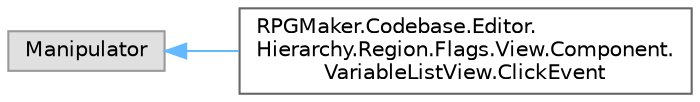 digraph "クラス階層図"
{
 // LATEX_PDF_SIZE
  bgcolor="transparent";
  edge [fontname=Helvetica,fontsize=10,labelfontname=Helvetica,labelfontsize=10];
  node [fontname=Helvetica,fontsize=10,shape=box,height=0.2,width=0.4];
  rankdir="LR";
  Node0 [id="Node000000",label="Manipulator",height=0.2,width=0.4,color="grey60", fillcolor="#E0E0E0", style="filled",tooltip=" "];
  Node0 -> Node1 [id="edge201_Node000000_Node000001",dir="back",color="steelblue1",style="solid",tooltip=" "];
  Node1 [id="Node000001",label="RPGMaker.Codebase.Editor.\lHierarchy.Region.Flags.View.Component.\lVariableListView.ClickEvent",height=0.2,width=0.4,color="grey40", fillcolor="white", style="filled",URL="$dc/dd4/class_r_p_g_maker_1_1_codebase_1_1_editor_1_1_hierarchy_1_1_region_1_1_flags_1_1_view_1_1_compon0b3b8cfafe434038260b4ed4572a7000.html",tooltip=" "];
}
